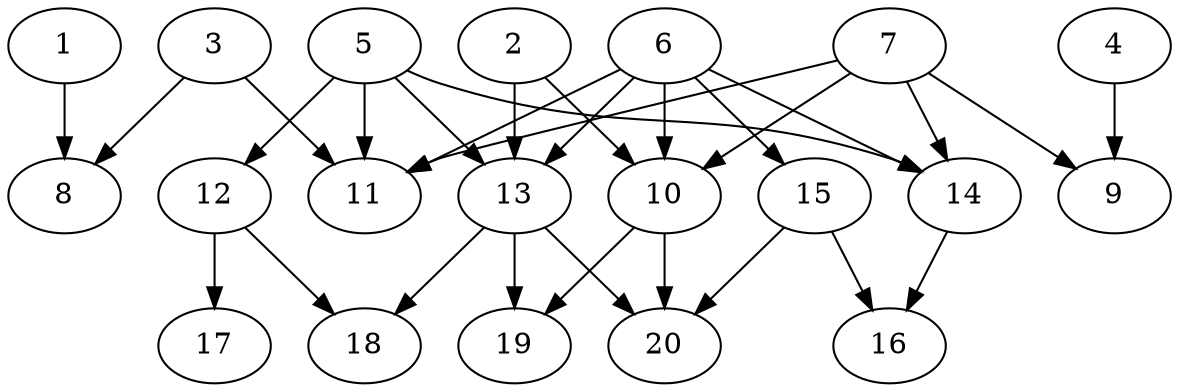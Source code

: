 // DAG automatically generated by daggen at Wed Jul 24 21:27:05 2019
// ./daggen --dot -n 20 --ccr 0.3 --fat 0.7 --regular 0.5 --density 0.5 --mindata 5242880 --maxdata 52428800 
digraph G {
  1 [size="123443200", alpha="0.06", expect_size="37032960"] 
  1 -> 8 [size ="37032960"]
  2 [size="136663040", alpha="0.14", expect_size="40998912"] 
  2 -> 10 [size ="40998912"]
  2 -> 13 [size ="40998912"]
  3 [size="148148907", alpha="0.19", expect_size="44444672"] 
  3 -> 8 [size ="44444672"]
  3 -> 11 [size ="44444672"]
  4 [size="39359147", alpha="0.07", expect_size="11807744"] 
  4 -> 9 [size ="11807744"]
  5 [size="73427627", alpha="0.14", expect_size="22028288"] 
  5 -> 11 [size ="22028288"]
  5 -> 12 [size ="22028288"]
  5 -> 13 [size ="22028288"]
  5 -> 14 [size ="22028288"]
  6 [size="58357760", alpha="0.18", expect_size="17507328"] 
  6 -> 10 [size ="17507328"]
  6 -> 11 [size ="17507328"]
  6 -> 13 [size ="17507328"]
  6 -> 14 [size ="17507328"]
  6 -> 15 [size ="17507328"]
  7 [size="146285227", alpha="0.16", expect_size="43885568"] 
  7 -> 9 [size ="43885568"]
  7 -> 10 [size ="43885568"]
  7 -> 11 [size ="43885568"]
  7 -> 14 [size ="43885568"]
  8 [size="172380160", alpha="0.18", expect_size="51714048"] 
  9 [size="151309653", alpha="0.15", expect_size="45392896"] 
  10 [size="57132373", alpha="0.06", expect_size="17139712"] 
  10 -> 19 [size ="17139712"]
  10 -> 20 [size ="17139712"]
  11 [size="161536000", alpha="0.15", expect_size="48460800"] 
  12 [size="50247680", alpha="0.09", expect_size="15074304"] 
  12 -> 17 [size ="15074304"]
  12 -> 18 [size ="15074304"]
  13 [size="156573013", alpha="0.15", expect_size="46971904"] 
  13 -> 18 [size ="46971904"]
  13 -> 19 [size ="46971904"]
  13 -> 20 [size ="46971904"]
  14 [size="149370880", alpha="0.11", expect_size="44811264"] 
  14 -> 16 [size ="44811264"]
  15 [size="49138347", alpha="0.13", expect_size="14741504"] 
  15 -> 16 [size ="14741504"]
  15 -> 20 [size ="14741504"]
  16 [size="157467307", alpha="0.09", expect_size="47240192"] 
  17 [size="143885653", alpha="0.15", expect_size="43165696"] 
  18 [size="113257813", alpha="0.19", expect_size="33977344"] 
  19 [size="95126187", alpha="0.02", expect_size="28537856"] 
  20 [size="53930667", alpha="0.14", expect_size="16179200"] 
}
